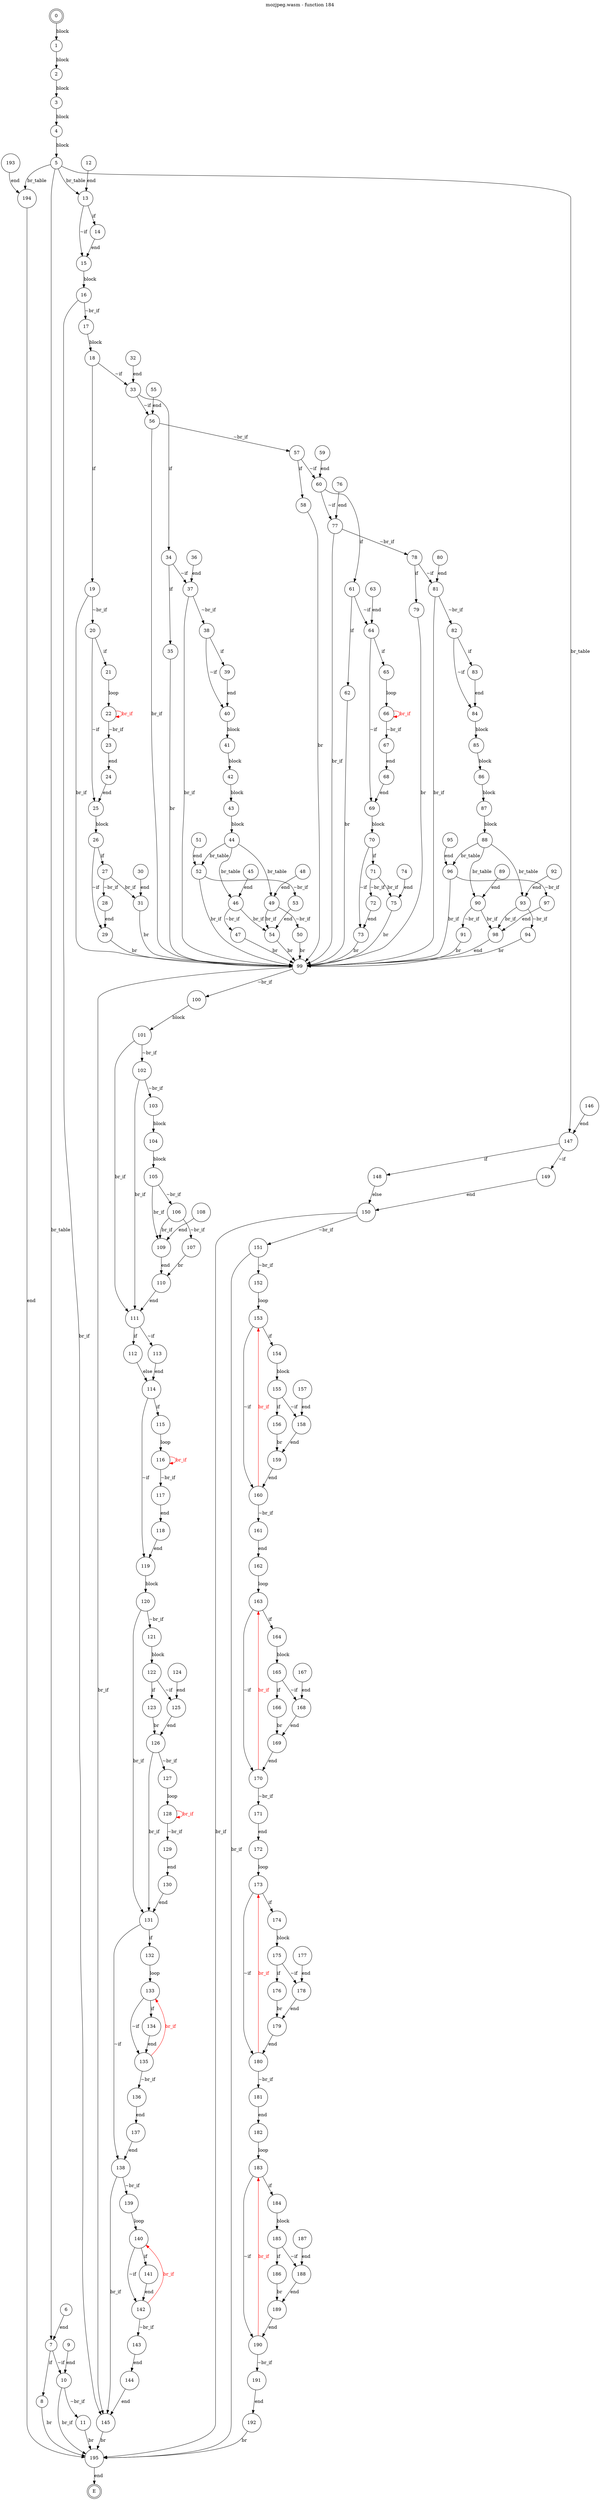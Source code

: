 digraph finite_state_machine {
    label = "mozjpeg.wasm - function 184"
    labelloc =  t
    labelfontsize = 16
    labelfontcolor = black
    labelfontname = "Helvetica"
    node [shape = doublecircle]; 0 E ;
    node [shape = circle];
    0 -> 1[label="block"];
    1 -> 2[label="block"];
    2 -> 3[label="block"];
    3 -> 4[label="block"];
    4 -> 5[label="block"];
    5 -> 7[label="br_table"];
    5 -> 194[label="br_table"];
    5 -> 13[label="br_table"];
    5 -> 147[label="br_table"];
    6 -> 7[label="end"];
    7 -> 8[label="if"];
    7 -> 10[label="~if"];
    8 -> 195[label="br"];
    9 -> 10[label="end"];
    10 -> 11[label="~br_if"];
    10 -> 195[label="br_if"];
    11 -> 195[label="br"];
    12 -> 13[label="end"];
    13 -> 14[label="if"];
    13 -> 15[label="~if"];
    14 -> 15[label="end"];
    15 -> 16[label="block"];
    16 -> 17[label="~br_if"];
    16 -> 145[label="br_if"];
    17 -> 18[label="block"];
    18 -> 19[label="if"];
    18 -> 33[label="~if"];
    19 -> 20[label="~br_if"];
    19 -> 99[label="br_if"];
    20 -> 21[label="if"];
    20 -> 25[label="~if"];
    21 -> 22[label="loop"];
    22 -> 23[label="~br_if"];
    22 -> 22[color="red" fontcolor="red" label="br_if"];
    23 -> 24[label="end"];
    24 -> 25[label="end"];
    25 -> 26[label="block"];
    26 -> 27[label="if"];
    26 -> 29[label="~if"];
    27 -> 28[label="~br_if"];
    27 -> 31[label="br_if"];
    28 -> 29[label="end"];
    29 -> 99[label="br"];
    30 -> 31[label="end"];
    31 -> 99[label="br"];
    32 -> 33[label="end"];
    33 -> 34[label="if"];
    33 -> 56[label="~if"];
    34 -> 35[label="if"];
    34 -> 37[label="~if"];
    35 -> 99[label="br"];
    36 -> 37[label="end"];
    37 -> 38[label="~br_if"];
    37 -> 99[label="br_if"];
    38 -> 39[label="if"];
    38 -> 40[label="~if"];
    39 -> 40[label="end"];
    40 -> 41[label="block"];
    41 -> 42[label="block"];
    42 -> 43[label="block"];
    43 -> 44[label="block"];
    44 -> 46[label="br_table"];
    44 -> 49[label="br_table"];
    44 -> 52[label="br_table"];
    45 -> 46[label="end"];
    46 -> 47[label="~br_if"];
    46 -> 54[label="br_if"];
    47 -> 99[label="br"];
    48 -> 49[label="end"];
    49 -> 50[label="~br_if"];
    49 -> 54[label="br_if"];
    50 -> 99[label="br"];
    51 -> 52[label="end"];
    52 -> 53[label="~br_if"];
    52 -> 99[label="br_if"];
    53 -> 54[label="end"];
    54 -> 99[label="br"];
    55 -> 56[label="end"];
    56 -> 57[label="~br_if"];
    56 -> 99[label="br_if"];
    57 -> 58[label="if"];
    57 -> 60[label="~if"];
    58 -> 99[label="br"];
    59 -> 60[label="end"];
    60 -> 61[label="if"];
    60 -> 77[label="~if"];
    61 -> 62[label="if"];
    61 -> 64[label="~if"];
    62 -> 99[label="br"];
    63 -> 64[label="end"];
    64 -> 65[label="if"];
    64 -> 69[label="~if"];
    65 -> 66[label="loop"];
    66 -> 67[label="~br_if"];
    66 -> 66[color="red" fontcolor="red" label="br_if"];
    67 -> 68[label="end"];
    68 -> 69[label="end"];
    69 -> 70[label="block"];
    70 -> 71[label="if"];
    70 -> 73[label="~if"];
    71 -> 72[label="~br_if"];
    71 -> 75[label="br_if"];
    72 -> 73[label="end"];
    73 -> 99[label="br"];
    74 -> 75[label="end"];
    75 -> 99[label="br"];
    76 -> 77[label="end"];
    77 -> 78[label="~br_if"];
    77 -> 99[label="br_if"];
    78 -> 79[label="if"];
    78 -> 81[label="~if"];
    79 -> 99[label="br"];
    80 -> 81[label="end"];
    81 -> 82[label="~br_if"];
    81 -> 99[label="br_if"];
    82 -> 83[label="if"];
    82 -> 84[label="~if"];
    83 -> 84[label="end"];
    84 -> 85[label="block"];
    85 -> 86[label="block"];
    86 -> 87[label="block"];
    87 -> 88[label="block"];
    88 -> 90[label="br_table"];
    88 -> 93[label="br_table"];
    88 -> 96[label="br_table"];
    89 -> 90[label="end"];
    90 -> 91[label="~br_if"];
    90 -> 98[label="br_if"];
    91 -> 99[label="br"];
    92 -> 93[label="end"];
    93 -> 94[label="~br_if"];
    93 -> 98[label="br_if"];
    94 -> 99[label="br"];
    95 -> 96[label="end"];
    96 -> 97[label="~br_if"];
    96 -> 99[label="br_if"];
    97 -> 98[label="end"];
    98 -> 99[label="end"];
    99 -> 100[label="~br_if"];
    99 -> 145[label="br_if"];
    100 -> 101[label="block"];
    101 -> 102[label="~br_if"];
    101 -> 111[label="br_if"];
    102 -> 103[label="~br_if"];
    102 -> 111[label="br_if"];
    103 -> 104[label="block"];
    104 -> 105[label="block"];
    105 -> 106[label="~br_if"];
    105 -> 109[label="br_if"];
    106 -> 107[label="~br_if"];
    106 -> 109[label="br_if"];
    107 -> 110[label="br"];
    108 -> 109[label="end"];
    109 -> 110[label="end"];
    110 -> 111[label="end"];
    111 -> 112[label="if"];
    111 -> 113[label="~if"];
    112 -> 114[label="else"];
    113 -> 114[label="end"];
    114 -> 115[label="if"];
    114 -> 119[label="~if"];
    115 -> 116[label="loop"];
    116 -> 117[label="~br_if"];
    116 -> 116[color="red" fontcolor="red" label="br_if"];
    117 -> 118[label="end"];
    118 -> 119[label="end"];
    119 -> 120[label="block"];
    120 -> 121[label="~br_if"];
    120 -> 131[label="br_if"];
    121 -> 122[label="block"];
    122 -> 123[label="if"];
    122 -> 125[label="~if"];
    123 -> 126[label="br"];
    124 -> 125[label="end"];
    125 -> 126[label="end"];
    126 -> 127[label="~br_if"];
    126 -> 131[label="br_if"];
    127 -> 128[label="loop"];
    128 -> 129[label="~br_if"];
    128 -> 128[color="red" fontcolor="red" label="br_if"];
    129 -> 130[label="end"];
    130 -> 131[label="end"];
    131 -> 132[label="if"];
    131 -> 138[label="~if"];
    132 -> 133[label="loop"];
    133 -> 134[label="if"];
    133 -> 135[label="~if"];
    134 -> 135[label="end"];
    135 -> 136[label="~br_if"];
    135 -> 133[color="red" fontcolor="red" label="br_if"];
    136 -> 137[label="end"];
    137 -> 138[label="end"];
    138 -> 139[label="~br_if"];
    138 -> 145[label="br_if"];
    139 -> 140[label="loop"];
    140 -> 141[label="if"];
    140 -> 142[label="~if"];
    141 -> 142[label="end"];
    142 -> 143[label="~br_if"];
    142 -> 140[color="red" fontcolor="red" label="br_if"];
    143 -> 144[label="end"];
    144 -> 145[label="end"];
    145 -> 195[label="br"];
    146 -> 147[label="end"];
    147 -> 148[label="if"];
    147 -> 149[label="~if"];
    148 -> 150[label="else"];
    149 -> 150[label="end"];
    150 -> 151[label="~br_if"];
    150 -> 195[label="br_if"];
    151 -> 152[label="~br_if"];
    151 -> 195[label="br_if"];
    152 -> 153[label="loop"];
    153 -> 154[label="if"];
    153 -> 160[label="~if"];
    154 -> 155[label="block"];
    155 -> 156[label="if"];
    155 -> 158[label="~if"];
    156 -> 159[label="br"];
    157 -> 158[label="end"];
    158 -> 159[label="end"];
    159 -> 160[label="end"];
    160 -> 161[label="~br_if"];
    160 -> 153[color="red" fontcolor="red" label="br_if"];
    161 -> 162[label="end"];
    162 -> 163[label="loop"];
    163 -> 164[label="if"];
    163 -> 170[label="~if"];
    164 -> 165[label="block"];
    165 -> 166[label="if"];
    165 -> 168[label="~if"];
    166 -> 169[label="br"];
    167 -> 168[label="end"];
    168 -> 169[label="end"];
    169 -> 170[label="end"];
    170 -> 171[label="~br_if"];
    170 -> 163[color="red" fontcolor="red" label="br_if"];
    171 -> 172[label="end"];
    172 -> 173[label="loop"];
    173 -> 174[label="if"];
    173 -> 180[label="~if"];
    174 -> 175[label="block"];
    175 -> 176[label="if"];
    175 -> 178[label="~if"];
    176 -> 179[label="br"];
    177 -> 178[label="end"];
    178 -> 179[label="end"];
    179 -> 180[label="end"];
    180 -> 181[label="~br_if"];
    180 -> 173[color="red" fontcolor="red" label="br_if"];
    181 -> 182[label="end"];
    182 -> 183[label="loop"];
    183 -> 184[label="if"];
    183 -> 190[label="~if"];
    184 -> 185[label="block"];
    185 -> 186[label="if"];
    185 -> 188[label="~if"];
    186 -> 189[label="br"];
    187 -> 188[label="end"];
    188 -> 189[label="end"];
    189 -> 190[label="end"];
    190 -> 191[label="~br_if"];
    190 -> 183[color="red" fontcolor="red" label="br_if"];
    191 -> 192[label="end"];
    192 -> 195[label="br"];
    193 -> 194[label="end"];
    194 -> 195[label="end"];
    195 -> E[label="end"];
}
